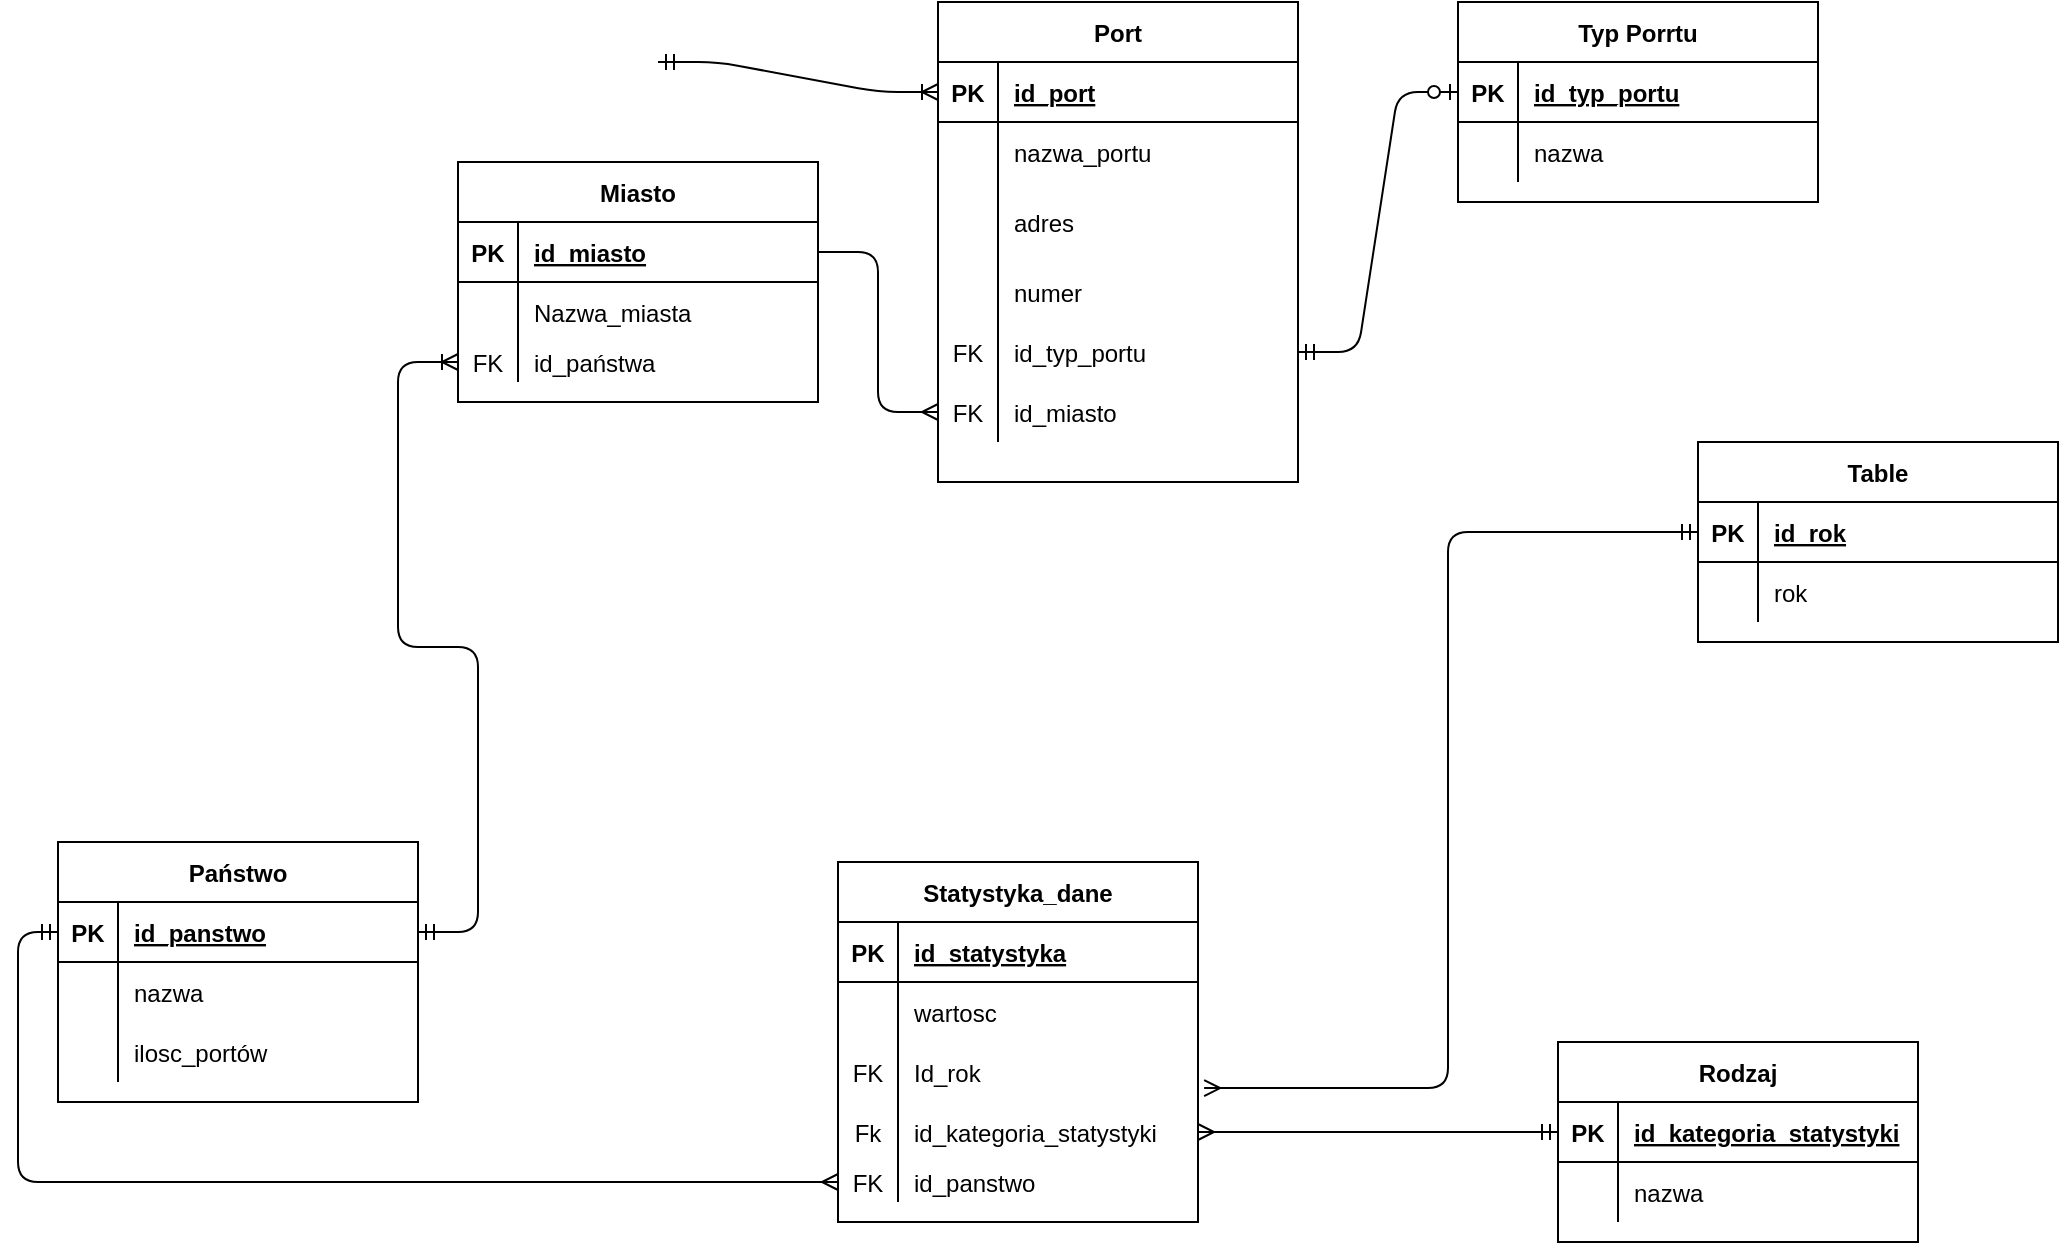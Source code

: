 <mxfile version="14.2.3" type="github">
  <diagram id="king28Wa4wDvFOfGBkRx" name="Page-1">
    <mxGraphModel dx="1422" dy="914" grid="1" gridSize="10" guides="1" tooltips="1" connect="1" arrows="1" fold="1" page="1" pageScale="1" pageWidth="1169" pageHeight="827" math="0" shadow="0">
      <root>
        <mxCell id="0" />
        <mxCell id="1" parent="0" />
        <mxCell id="K1D0XlmbZgbigHDm2ijd-8" value="" style="fontSize=12;html=1;endArrow=ERoneToMany;startArrow=ERmandOne;entryX=0;entryY=0.5;entryDx=0;entryDy=0;exitX=1;exitY=0.5;exitDx=0;exitDy=0;edgeStyle=entityRelationEdgeStyle;" parent="1" source="XOcuQOFH5wMLyC1MqPu--37" target="XOcuQOFH5wMLyC1MqPu--15" edge="1">
          <mxGeometry width="100" height="100" relative="1" as="geometry">
            <mxPoint x="350" y="120" as="sourcePoint" />
            <mxPoint x="370" y="160" as="targetPoint" />
          </mxGeometry>
        </mxCell>
        <mxCell id="vb1wHJumCxCyKyXdI1n8-16" value="Miasto" style="shape=table;startSize=30;container=1;collapsible=1;childLayout=tableLayout;fixedRows=1;rowLines=0;fontStyle=1;align=center;resizeLast=1;" parent="1" vertex="1">
          <mxGeometry x="250" y="170" width="180" height="120" as="geometry" />
        </mxCell>
        <mxCell id="vb1wHJumCxCyKyXdI1n8-17" value="" style="shape=partialRectangle;collapsible=0;dropTarget=0;pointerEvents=0;fillColor=none;top=0;left=0;bottom=1;right=0;points=[[0,0.5],[1,0.5]];portConstraint=eastwest;" parent="vb1wHJumCxCyKyXdI1n8-16" vertex="1">
          <mxGeometry y="30" width="180" height="30" as="geometry" />
        </mxCell>
        <mxCell id="vb1wHJumCxCyKyXdI1n8-18" value="PK" style="shape=partialRectangle;connectable=0;fillColor=none;top=0;left=0;bottom=0;right=0;fontStyle=1;overflow=hidden;" parent="vb1wHJumCxCyKyXdI1n8-17" vertex="1">
          <mxGeometry width="30" height="30" as="geometry" />
        </mxCell>
        <mxCell id="vb1wHJumCxCyKyXdI1n8-19" value="id_miasto" style="shape=partialRectangle;connectable=0;fillColor=none;top=0;left=0;bottom=0;right=0;align=left;spacingLeft=6;fontStyle=5;overflow=hidden;" parent="vb1wHJumCxCyKyXdI1n8-17" vertex="1">
          <mxGeometry x="30" width="150" height="30" as="geometry" />
        </mxCell>
        <mxCell id="vb1wHJumCxCyKyXdI1n8-20" value="" style="shape=partialRectangle;collapsible=0;dropTarget=0;pointerEvents=0;fillColor=none;top=0;left=0;bottom=0;right=0;points=[[0,0.5],[1,0.5]];portConstraint=eastwest;" parent="vb1wHJumCxCyKyXdI1n8-16" vertex="1">
          <mxGeometry y="60" width="180" height="30" as="geometry" />
        </mxCell>
        <mxCell id="vb1wHJumCxCyKyXdI1n8-21" value="" style="shape=partialRectangle;connectable=0;fillColor=none;top=0;left=0;bottom=0;right=0;editable=1;overflow=hidden;" parent="vb1wHJumCxCyKyXdI1n8-20" vertex="1">
          <mxGeometry width="30" height="30" as="geometry" />
        </mxCell>
        <mxCell id="vb1wHJumCxCyKyXdI1n8-22" value="Nazwa_miasta" style="shape=partialRectangle;connectable=0;fillColor=none;top=0;left=0;bottom=0;right=0;align=left;spacingLeft=6;overflow=hidden;" parent="vb1wHJumCxCyKyXdI1n8-20" vertex="1">
          <mxGeometry x="30" width="150" height="30" as="geometry" />
        </mxCell>
        <mxCell id="vb1wHJumCxCyKyXdI1n8-26" value="" style="shape=partialRectangle;collapsible=0;dropTarget=0;pointerEvents=0;fillColor=none;top=0;left=0;bottom=0;right=0;points=[[0,0.5],[1,0.5]];portConstraint=eastwest;" parent="vb1wHJumCxCyKyXdI1n8-16" vertex="1">
          <mxGeometry y="90" width="180" height="20" as="geometry" />
        </mxCell>
        <mxCell id="vb1wHJumCxCyKyXdI1n8-27" value="FK" style="shape=partialRectangle;connectable=0;fillColor=none;top=0;left=0;bottom=0;right=0;editable=1;overflow=hidden;" parent="vb1wHJumCxCyKyXdI1n8-26" vertex="1">
          <mxGeometry width="30" height="20" as="geometry" />
        </mxCell>
        <mxCell id="vb1wHJumCxCyKyXdI1n8-28" value="id_państwa" style="shape=partialRectangle;connectable=0;fillColor=none;top=0;left=0;bottom=0;right=0;align=left;spacingLeft=6;overflow=hidden;" parent="vb1wHJumCxCyKyXdI1n8-26" vertex="1">
          <mxGeometry x="30" width="150" height="20" as="geometry" />
        </mxCell>
        <mxCell id="XOcuQOFH5wMLyC1MqPu--1" value="Państwo" style="shape=table;startSize=30;container=1;collapsible=1;childLayout=tableLayout;fixedRows=1;rowLines=0;fontStyle=1;align=center;resizeLast=1;" parent="1" vertex="1">
          <mxGeometry x="50" y="510" width="180" height="130" as="geometry" />
        </mxCell>
        <mxCell id="XOcuQOFH5wMLyC1MqPu--2" value="" style="shape=partialRectangle;collapsible=0;dropTarget=0;pointerEvents=0;fillColor=none;top=0;left=0;bottom=1;right=0;points=[[0,0.5],[1,0.5]];portConstraint=eastwest;" parent="XOcuQOFH5wMLyC1MqPu--1" vertex="1">
          <mxGeometry y="30" width="180" height="30" as="geometry" />
        </mxCell>
        <mxCell id="XOcuQOFH5wMLyC1MqPu--3" value="PK" style="shape=partialRectangle;connectable=0;fillColor=none;top=0;left=0;bottom=0;right=0;fontStyle=1;overflow=hidden;" parent="XOcuQOFH5wMLyC1MqPu--2" vertex="1">
          <mxGeometry width="30" height="30" as="geometry" />
        </mxCell>
        <mxCell id="XOcuQOFH5wMLyC1MqPu--4" value="id_panstwo" style="shape=partialRectangle;connectable=0;fillColor=none;top=0;left=0;bottom=0;right=0;align=left;spacingLeft=6;fontStyle=5;overflow=hidden;" parent="XOcuQOFH5wMLyC1MqPu--2" vertex="1">
          <mxGeometry x="30" width="150" height="30" as="geometry" />
        </mxCell>
        <mxCell id="XOcuQOFH5wMLyC1MqPu--5" value="" style="shape=partialRectangle;collapsible=0;dropTarget=0;pointerEvents=0;fillColor=none;top=0;left=0;bottom=0;right=0;points=[[0,0.5],[1,0.5]];portConstraint=eastwest;" parent="XOcuQOFH5wMLyC1MqPu--1" vertex="1">
          <mxGeometry y="60" width="180" height="30" as="geometry" />
        </mxCell>
        <mxCell id="XOcuQOFH5wMLyC1MqPu--6" value="" style="shape=partialRectangle;connectable=0;fillColor=none;top=0;left=0;bottom=0;right=0;editable=1;overflow=hidden;" parent="XOcuQOFH5wMLyC1MqPu--5" vertex="1">
          <mxGeometry width="30" height="30" as="geometry" />
        </mxCell>
        <mxCell id="XOcuQOFH5wMLyC1MqPu--7" value="nazwa" style="shape=partialRectangle;connectable=0;fillColor=none;top=0;left=0;bottom=0;right=0;align=left;spacingLeft=6;overflow=hidden;" parent="XOcuQOFH5wMLyC1MqPu--5" vertex="1">
          <mxGeometry x="30" width="150" height="30" as="geometry" />
        </mxCell>
        <mxCell id="27LTRLqGeg-7tcX5e2VQ-1" style="shape=partialRectangle;collapsible=0;dropTarget=0;pointerEvents=0;fillColor=none;top=0;left=0;bottom=0;right=0;points=[[0,0.5],[1,0.5]];portConstraint=eastwest;" parent="XOcuQOFH5wMLyC1MqPu--1" vertex="1">
          <mxGeometry y="90" width="180" height="30" as="geometry" />
        </mxCell>
        <mxCell id="27LTRLqGeg-7tcX5e2VQ-2" style="shape=partialRectangle;connectable=0;fillColor=none;top=0;left=0;bottom=0;right=0;editable=1;overflow=hidden;" parent="27LTRLqGeg-7tcX5e2VQ-1" vertex="1">
          <mxGeometry width="30" height="30" as="geometry" />
        </mxCell>
        <mxCell id="27LTRLqGeg-7tcX5e2VQ-3" value="ilosc_portów" style="shape=partialRectangle;connectable=0;fillColor=none;top=0;left=0;bottom=0;right=0;align=left;spacingLeft=6;overflow=hidden;" parent="27LTRLqGeg-7tcX5e2VQ-1" vertex="1">
          <mxGeometry x="30" width="150" height="30" as="geometry" />
        </mxCell>
        <mxCell id="XOcuQOFH5wMLyC1MqPu--14" value="Port" style="shape=table;startSize=30;container=1;collapsible=1;childLayout=tableLayout;fixedRows=1;rowLines=0;fontStyle=1;align=center;resizeLast=1;" parent="1" vertex="1">
          <mxGeometry x="490" y="90" width="180" height="240" as="geometry" />
        </mxCell>
        <mxCell id="XOcuQOFH5wMLyC1MqPu--15" value="" style="shape=partialRectangle;collapsible=0;dropTarget=0;pointerEvents=0;fillColor=none;top=0;left=0;bottom=1;right=0;points=[[0,0.5],[1,0.5]];portConstraint=eastwest;" parent="XOcuQOFH5wMLyC1MqPu--14" vertex="1">
          <mxGeometry y="30" width="180" height="30" as="geometry" />
        </mxCell>
        <mxCell id="XOcuQOFH5wMLyC1MqPu--16" value="PK" style="shape=partialRectangle;connectable=0;fillColor=none;top=0;left=0;bottom=0;right=0;fontStyle=1;overflow=hidden;" parent="XOcuQOFH5wMLyC1MqPu--15" vertex="1">
          <mxGeometry width="30" height="30" as="geometry" />
        </mxCell>
        <mxCell id="XOcuQOFH5wMLyC1MqPu--17" value="id_port" style="shape=partialRectangle;connectable=0;fillColor=none;top=0;left=0;bottom=0;right=0;align=left;spacingLeft=6;fontStyle=5;overflow=hidden;" parent="XOcuQOFH5wMLyC1MqPu--15" vertex="1">
          <mxGeometry x="30" width="150" height="30" as="geometry" />
        </mxCell>
        <mxCell id="27LTRLqGeg-7tcX5e2VQ-4" style="shape=partialRectangle;collapsible=0;dropTarget=0;pointerEvents=0;fillColor=none;top=0;left=0;bottom=0;right=0;points=[[0,0.5],[1,0.5]];portConstraint=eastwest;" parent="XOcuQOFH5wMLyC1MqPu--14" vertex="1">
          <mxGeometry y="60" width="180" height="30" as="geometry" />
        </mxCell>
        <mxCell id="27LTRLqGeg-7tcX5e2VQ-5" style="shape=partialRectangle;connectable=0;fillColor=none;top=0;left=0;bottom=0;right=0;editable=1;overflow=hidden;" parent="27LTRLqGeg-7tcX5e2VQ-4" vertex="1">
          <mxGeometry width="30" height="30" as="geometry" />
        </mxCell>
        <mxCell id="27LTRLqGeg-7tcX5e2VQ-6" value="nazwa_portu" style="shape=partialRectangle;connectable=0;fillColor=none;top=0;left=0;bottom=0;right=0;align=left;spacingLeft=6;overflow=hidden;" parent="27LTRLqGeg-7tcX5e2VQ-4" vertex="1">
          <mxGeometry x="30" width="150" height="30" as="geometry" />
        </mxCell>
        <mxCell id="XOcuQOFH5wMLyC1MqPu--21" value="" style="shape=partialRectangle;collapsible=0;dropTarget=0;pointerEvents=0;fillColor=none;top=0;left=0;bottom=0;right=0;points=[[0,0.5],[1,0.5]];portConstraint=eastwest;" parent="XOcuQOFH5wMLyC1MqPu--14" vertex="1">
          <mxGeometry y="90" width="180" height="40" as="geometry" />
        </mxCell>
        <mxCell id="XOcuQOFH5wMLyC1MqPu--22" value="" style="shape=partialRectangle;connectable=0;fillColor=none;top=0;left=0;bottom=0;right=0;editable=1;overflow=hidden;" parent="XOcuQOFH5wMLyC1MqPu--21" vertex="1">
          <mxGeometry width="30" height="40" as="geometry" />
        </mxCell>
        <mxCell id="XOcuQOFH5wMLyC1MqPu--23" value="adres" style="shape=partialRectangle;connectable=0;fillColor=none;top=0;left=0;bottom=0;right=0;align=left;spacingLeft=6;overflow=hidden;" parent="XOcuQOFH5wMLyC1MqPu--21" vertex="1">
          <mxGeometry x="30" width="150" height="40" as="geometry" />
        </mxCell>
        <mxCell id="OSxYwzzNB7JkPfCSk2ZR-3" style="shape=partialRectangle;collapsible=0;dropTarget=0;pointerEvents=0;fillColor=none;top=0;left=0;bottom=0;right=0;points=[[0,0.5],[1,0.5]];portConstraint=eastwest;" vertex="1" parent="XOcuQOFH5wMLyC1MqPu--14">
          <mxGeometry y="130" width="180" height="30" as="geometry" />
        </mxCell>
        <mxCell id="OSxYwzzNB7JkPfCSk2ZR-4" style="shape=partialRectangle;connectable=0;fillColor=none;top=0;left=0;bottom=0;right=0;editable=1;overflow=hidden;" vertex="1" parent="OSxYwzzNB7JkPfCSk2ZR-3">
          <mxGeometry width="30" height="30" as="geometry" />
        </mxCell>
        <mxCell id="OSxYwzzNB7JkPfCSk2ZR-5" value="numer" style="shape=partialRectangle;connectable=0;fillColor=none;top=0;left=0;bottom=0;right=0;align=left;spacingLeft=6;overflow=hidden;" vertex="1" parent="OSxYwzzNB7JkPfCSk2ZR-3">
          <mxGeometry x="30" width="150" height="30" as="geometry" />
        </mxCell>
        <mxCell id="XOcuQOFH5wMLyC1MqPu--24" value="" style="shape=partialRectangle;collapsible=0;dropTarget=0;pointerEvents=0;fillColor=none;top=0;left=0;bottom=0;right=0;points=[[0,0.5],[1,0.5]];portConstraint=eastwest;" parent="XOcuQOFH5wMLyC1MqPu--14" vertex="1">
          <mxGeometry y="160" width="180" height="30" as="geometry" />
        </mxCell>
        <mxCell id="XOcuQOFH5wMLyC1MqPu--25" value="FK" style="shape=partialRectangle;connectable=0;fillColor=none;top=0;left=0;bottom=0;right=0;editable=1;overflow=hidden;" parent="XOcuQOFH5wMLyC1MqPu--24" vertex="1">
          <mxGeometry width="30" height="30" as="geometry" />
        </mxCell>
        <mxCell id="XOcuQOFH5wMLyC1MqPu--26" value="id_typ_portu" style="shape=partialRectangle;connectable=0;fillColor=none;top=0;left=0;bottom=0;right=0;align=left;spacingLeft=6;overflow=hidden;" parent="XOcuQOFH5wMLyC1MqPu--24" vertex="1">
          <mxGeometry x="30" width="150" height="30" as="geometry" />
        </mxCell>
        <mxCell id="OSxYwzzNB7JkPfCSk2ZR-6" style="shape=partialRectangle;collapsible=0;dropTarget=0;pointerEvents=0;fillColor=none;top=0;left=0;bottom=0;right=0;points=[[0,0.5],[1,0.5]];portConstraint=eastwest;" vertex="1" parent="XOcuQOFH5wMLyC1MqPu--14">
          <mxGeometry y="190" width="180" height="30" as="geometry" />
        </mxCell>
        <mxCell id="OSxYwzzNB7JkPfCSk2ZR-7" value="FK" style="shape=partialRectangle;connectable=0;fillColor=none;top=0;left=0;bottom=0;right=0;editable=1;overflow=hidden;" vertex="1" parent="OSxYwzzNB7JkPfCSk2ZR-6">
          <mxGeometry width="30" height="30" as="geometry" />
        </mxCell>
        <mxCell id="OSxYwzzNB7JkPfCSk2ZR-8" value="id_miasto" style="shape=partialRectangle;connectable=0;fillColor=none;top=0;left=0;bottom=0;right=0;align=left;spacingLeft=6;overflow=hidden;" vertex="1" parent="OSxYwzzNB7JkPfCSk2ZR-6">
          <mxGeometry x="30" width="150" height="30" as="geometry" />
        </mxCell>
        <mxCell id="XOcuQOFH5wMLyC1MqPu--40" value="Statystyka_dane" style="shape=table;startSize=30;container=1;collapsible=1;childLayout=tableLayout;fixedRows=1;rowLines=0;fontStyle=1;align=center;resizeLast=1;" parent="1" vertex="1">
          <mxGeometry x="440" y="520" width="180" height="180" as="geometry" />
        </mxCell>
        <mxCell id="XOcuQOFH5wMLyC1MqPu--41" value="" style="shape=partialRectangle;collapsible=0;dropTarget=0;pointerEvents=0;fillColor=none;top=0;left=0;bottom=1;right=0;points=[[0,0.5],[1,0.5]];portConstraint=eastwest;" parent="XOcuQOFH5wMLyC1MqPu--40" vertex="1">
          <mxGeometry y="30" width="180" height="30" as="geometry" />
        </mxCell>
        <mxCell id="XOcuQOFH5wMLyC1MqPu--42" value="PK" style="shape=partialRectangle;connectable=0;fillColor=none;top=0;left=0;bottom=0;right=0;fontStyle=1;overflow=hidden;" parent="XOcuQOFH5wMLyC1MqPu--41" vertex="1">
          <mxGeometry width="30" height="30" as="geometry" />
        </mxCell>
        <mxCell id="XOcuQOFH5wMLyC1MqPu--43" value="id_statystyka" style="shape=partialRectangle;connectable=0;fillColor=none;top=0;left=0;bottom=0;right=0;align=left;spacingLeft=6;fontStyle=5;overflow=hidden;" parent="XOcuQOFH5wMLyC1MqPu--41" vertex="1">
          <mxGeometry x="30" width="150" height="30" as="geometry" />
        </mxCell>
        <mxCell id="OSxYwzzNB7JkPfCSk2ZR-26" style="shape=partialRectangle;collapsible=0;dropTarget=0;pointerEvents=0;fillColor=none;top=0;left=0;bottom=0;right=0;points=[[0,0.5],[1,0.5]];portConstraint=eastwest;" vertex="1" parent="XOcuQOFH5wMLyC1MqPu--40">
          <mxGeometry y="60" width="180" height="30" as="geometry" />
        </mxCell>
        <mxCell id="OSxYwzzNB7JkPfCSk2ZR-27" style="shape=partialRectangle;connectable=0;fillColor=none;top=0;left=0;bottom=0;right=0;editable=1;overflow=hidden;" vertex="1" parent="OSxYwzzNB7JkPfCSk2ZR-26">
          <mxGeometry width="30" height="30" as="geometry" />
        </mxCell>
        <mxCell id="OSxYwzzNB7JkPfCSk2ZR-28" value="wartosc" style="shape=partialRectangle;connectable=0;fillColor=none;top=0;left=0;bottom=0;right=0;align=left;spacingLeft=6;overflow=hidden;" vertex="1" parent="OSxYwzzNB7JkPfCSk2ZR-26">
          <mxGeometry x="30" width="150" height="30" as="geometry" />
        </mxCell>
        <mxCell id="XOcuQOFH5wMLyC1MqPu--50" value="" style="shape=partialRectangle;collapsible=0;dropTarget=0;pointerEvents=0;fillColor=none;top=0;left=0;bottom=0;right=0;points=[[0,0.5],[1,0.5]];portConstraint=eastwest;" parent="XOcuQOFH5wMLyC1MqPu--40" vertex="1">
          <mxGeometry y="90" width="180" height="30" as="geometry" />
        </mxCell>
        <mxCell id="XOcuQOFH5wMLyC1MqPu--51" value="FK" style="shape=partialRectangle;connectable=0;fillColor=none;top=0;left=0;bottom=0;right=0;editable=1;overflow=hidden;" parent="XOcuQOFH5wMLyC1MqPu--50" vertex="1">
          <mxGeometry width="30" height="30" as="geometry" />
        </mxCell>
        <mxCell id="XOcuQOFH5wMLyC1MqPu--52" value="Id_rok" style="shape=partialRectangle;connectable=0;fillColor=none;top=0;left=0;bottom=0;right=0;align=left;spacingLeft=6;overflow=hidden;" parent="XOcuQOFH5wMLyC1MqPu--50" vertex="1">
          <mxGeometry x="30" width="150" height="30" as="geometry" />
        </mxCell>
        <mxCell id="XOcuQOFH5wMLyC1MqPu--44" value="" style="shape=partialRectangle;collapsible=0;dropTarget=0;pointerEvents=0;fillColor=none;top=0;left=0;bottom=0;right=0;points=[[0,0.5],[1,0.5]];portConstraint=eastwest;" parent="XOcuQOFH5wMLyC1MqPu--40" vertex="1">
          <mxGeometry y="120" width="180" height="30" as="geometry" />
        </mxCell>
        <mxCell id="XOcuQOFH5wMLyC1MqPu--45" value="Fk" style="shape=partialRectangle;connectable=0;fillColor=none;top=0;left=0;bottom=0;right=0;editable=1;overflow=hidden;" parent="XOcuQOFH5wMLyC1MqPu--44" vertex="1">
          <mxGeometry width="30" height="30" as="geometry" />
        </mxCell>
        <mxCell id="XOcuQOFH5wMLyC1MqPu--46" value="id_kategoria_statystyki" style="shape=partialRectangle;connectable=0;fillColor=none;top=0;left=0;bottom=0;right=0;align=left;spacingLeft=6;overflow=hidden;" parent="XOcuQOFH5wMLyC1MqPu--44" vertex="1">
          <mxGeometry x="30" width="150" height="30" as="geometry" />
        </mxCell>
        <mxCell id="XOcuQOFH5wMLyC1MqPu--47" value="" style="shape=partialRectangle;collapsible=0;dropTarget=0;pointerEvents=0;fillColor=none;top=0;left=0;bottom=0;right=0;points=[[0,0.5],[1,0.5]];portConstraint=eastwest;" parent="XOcuQOFH5wMLyC1MqPu--40" vertex="1">
          <mxGeometry y="150" width="180" height="20" as="geometry" />
        </mxCell>
        <mxCell id="XOcuQOFH5wMLyC1MqPu--48" value="FK" style="shape=partialRectangle;connectable=0;fillColor=none;top=0;left=0;bottom=0;right=0;editable=1;overflow=hidden;" parent="XOcuQOFH5wMLyC1MqPu--47" vertex="1">
          <mxGeometry width="30" height="20" as="geometry" />
        </mxCell>
        <mxCell id="XOcuQOFH5wMLyC1MqPu--49" value="id_panstwo" style="shape=partialRectangle;connectable=0;fillColor=none;top=0;left=0;bottom=0;right=0;align=left;spacingLeft=6;overflow=hidden;" parent="XOcuQOFH5wMLyC1MqPu--47" vertex="1">
          <mxGeometry x="30" width="150" height="20" as="geometry" />
        </mxCell>
        <mxCell id="XOcuQOFH5wMLyC1MqPu--55" value="" style="edgeStyle=entityRelationEdgeStyle;fontSize=12;html=1;endArrow=ERoneToMany;startArrow=ERmandOne;jumpStyle=gap;exitX=1;exitY=0.5;exitDx=0;exitDy=0;entryX=0;entryY=0.5;entryDx=0;entryDy=0;" parent="1" source="XOcuQOFH5wMLyC1MqPu--2" edge="1" target="vb1wHJumCxCyKyXdI1n8-26">
          <mxGeometry width="100" height="100" relative="1" as="geometry">
            <mxPoint x="100" y="620" as="sourcePoint" />
            <mxPoint x="210" y="410" as="targetPoint" />
          </mxGeometry>
        </mxCell>
        <mxCell id="XOcuQOFH5wMLyC1MqPu--57" value="Rodzaj" style="shape=table;startSize=30;container=1;collapsible=1;childLayout=tableLayout;fixedRows=1;rowLines=0;fontStyle=1;align=center;resizeLast=1;" parent="1" vertex="1">
          <mxGeometry x="800" y="610" width="180" height="100" as="geometry" />
        </mxCell>
        <mxCell id="XOcuQOFH5wMLyC1MqPu--58" value="" style="shape=partialRectangle;collapsible=0;dropTarget=0;pointerEvents=0;fillColor=none;top=0;left=0;bottom=1;right=0;points=[[0,0.5],[1,0.5]];portConstraint=eastwest;" parent="XOcuQOFH5wMLyC1MqPu--57" vertex="1">
          <mxGeometry y="30" width="180" height="30" as="geometry" />
        </mxCell>
        <mxCell id="XOcuQOFH5wMLyC1MqPu--59" value="PK" style="shape=partialRectangle;connectable=0;fillColor=none;top=0;left=0;bottom=0;right=0;fontStyle=1;overflow=hidden;" parent="XOcuQOFH5wMLyC1MqPu--58" vertex="1">
          <mxGeometry width="30" height="30" as="geometry" />
        </mxCell>
        <mxCell id="XOcuQOFH5wMLyC1MqPu--60" value="id_kategoria_statystyki" style="shape=partialRectangle;connectable=0;fillColor=none;top=0;left=0;bottom=0;right=0;align=left;spacingLeft=6;fontStyle=5;overflow=hidden;" parent="XOcuQOFH5wMLyC1MqPu--58" vertex="1">
          <mxGeometry x="30" width="150" height="30" as="geometry" />
        </mxCell>
        <mxCell id="XOcuQOFH5wMLyC1MqPu--61" value="" style="shape=partialRectangle;collapsible=0;dropTarget=0;pointerEvents=0;fillColor=none;top=0;left=0;bottom=0;right=0;points=[[0,0.5],[1,0.5]];portConstraint=eastwest;" parent="XOcuQOFH5wMLyC1MqPu--57" vertex="1">
          <mxGeometry y="60" width="180" height="30" as="geometry" />
        </mxCell>
        <mxCell id="XOcuQOFH5wMLyC1MqPu--62" value="" style="shape=partialRectangle;connectable=0;fillColor=none;top=0;left=0;bottom=0;right=0;editable=1;overflow=hidden;" parent="XOcuQOFH5wMLyC1MqPu--61" vertex="1">
          <mxGeometry width="30" height="30" as="geometry" />
        </mxCell>
        <mxCell id="XOcuQOFH5wMLyC1MqPu--63" value="nazwa" style="shape=partialRectangle;connectable=0;fillColor=none;top=0;left=0;bottom=0;right=0;align=left;spacingLeft=6;overflow=hidden;" parent="XOcuQOFH5wMLyC1MqPu--61" vertex="1">
          <mxGeometry x="30" width="150" height="30" as="geometry" />
        </mxCell>
        <mxCell id="XOcuQOFH5wMLyC1MqPu--70" value="" style="edgeStyle=entityRelationEdgeStyle;fontSize=12;html=1;endArrow=ERmandOne;startArrow=ERmany;exitX=1;exitY=0.5;exitDx=0;exitDy=0;entryX=0;entryY=0.5;entryDx=0;entryDy=0;endFill=0;startFill=0;" parent="1" source="XOcuQOFH5wMLyC1MqPu--44" target="XOcuQOFH5wMLyC1MqPu--58" edge="1">
          <mxGeometry width="100" height="100" relative="1" as="geometry">
            <mxPoint x="880" y="430" as="sourcePoint" />
            <mxPoint x="980" y="330" as="targetPoint" />
          </mxGeometry>
        </mxCell>
        <mxCell id="XOcuQOFH5wMLyC1MqPu--71" value="Typ Porrtu" style="shape=table;startSize=30;container=1;collapsible=1;childLayout=tableLayout;fixedRows=1;rowLines=0;fontStyle=1;align=center;resizeLast=1;" parent="1" vertex="1">
          <mxGeometry x="750" y="90" width="180" height="100" as="geometry" />
        </mxCell>
        <mxCell id="XOcuQOFH5wMLyC1MqPu--72" value="" style="shape=partialRectangle;collapsible=0;dropTarget=0;pointerEvents=0;fillColor=none;top=0;left=0;bottom=1;right=0;points=[[0,0.5],[1,0.5]];portConstraint=eastwest;" parent="XOcuQOFH5wMLyC1MqPu--71" vertex="1">
          <mxGeometry y="30" width="180" height="30" as="geometry" />
        </mxCell>
        <mxCell id="XOcuQOFH5wMLyC1MqPu--73" value="PK" style="shape=partialRectangle;connectable=0;fillColor=none;top=0;left=0;bottom=0;right=0;fontStyle=1;overflow=hidden;" parent="XOcuQOFH5wMLyC1MqPu--72" vertex="1">
          <mxGeometry width="30" height="30" as="geometry" />
        </mxCell>
        <mxCell id="XOcuQOFH5wMLyC1MqPu--74" value="id_typ_portu" style="shape=partialRectangle;connectable=0;fillColor=none;top=0;left=0;bottom=0;right=0;align=left;spacingLeft=6;fontStyle=5;overflow=hidden;" parent="XOcuQOFH5wMLyC1MqPu--72" vertex="1">
          <mxGeometry x="30" width="150" height="30" as="geometry" />
        </mxCell>
        <mxCell id="XOcuQOFH5wMLyC1MqPu--75" value="" style="shape=partialRectangle;collapsible=0;dropTarget=0;pointerEvents=0;fillColor=none;top=0;left=0;bottom=0;right=0;points=[[0,0.5],[1,0.5]];portConstraint=eastwest;" parent="XOcuQOFH5wMLyC1MqPu--71" vertex="1">
          <mxGeometry y="60" width="180" height="30" as="geometry" />
        </mxCell>
        <mxCell id="XOcuQOFH5wMLyC1MqPu--76" value="" style="shape=partialRectangle;connectable=0;fillColor=none;top=0;left=0;bottom=0;right=0;editable=1;overflow=hidden;" parent="XOcuQOFH5wMLyC1MqPu--75" vertex="1">
          <mxGeometry width="30" height="30" as="geometry" />
        </mxCell>
        <mxCell id="XOcuQOFH5wMLyC1MqPu--77" value="nazwa" style="shape=partialRectangle;connectable=0;fillColor=none;top=0;left=0;bottom=0;right=0;align=left;spacingLeft=6;overflow=hidden;" parent="XOcuQOFH5wMLyC1MqPu--75" vertex="1">
          <mxGeometry x="30" width="150" height="30" as="geometry" />
        </mxCell>
        <mxCell id="XOcuQOFH5wMLyC1MqPu--84" value="" style="edgeStyle=entityRelationEdgeStyle;fontSize=12;html=1;endArrow=ERzeroToOne;startArrow=ERmandOne;exitX=1;exitY=0.5;exitDx=0;exitDy=0;entryX=0;entryY=0.5;entryDx=0;entryDy=0;" parent="1" source="XOcuQOFH5wMLyC1MqPu--24" target="XOcuQOFH5wMLyC1MqPu--72" edge="1">
          <mxGeometry width="100" height="100" relative="1" as="geometry">
            <mxPoint x="560" y="410" as="sourcePoint" />
            <mxPoint x="660" y="310" as="targetPoint" />
          </mxGeometry>
        </mxCell>
        <mxCell id="OSxYwzzNB7JkPfCSk2ZR-12" style="edgeStyle=orthogonalEdgeStyle;rounded=1;orthogonalLoop=1;jettySize=auto;html=1;exitX=1;exitY=0.5;exitDx=0;exitDy=0;entryX=0;entryY=0.5;entryDx=0;entryDy=0;endArrow=ERmany;endFill=0;" edge="1" parent="1" source="vb1wHJumCxCyKyXdI1n8-17" target="OSxYwzzNB7JkPfCSk2ZR-6">
          <mxGeometry relative="1" as="geometry" />
        </mxCell>
        <mxCell id="OSxYwzzNB7JkPfCSk2ZR-13" value="Table" style="shape=table;startSize=30;container=1;collapsible=1;childLayout=tableLayout;fixedRows=1;rowLines=0;fontStyle=1;align=center;resizeLast=1;" vertex="1" parent="1">
          <mxGeometry x="870" y="310" width="180" height="100" as="geometry" />
        </mxCell>
        <mxCell id="OSxYwzzNB7JkPfCSk2ZR-14" value="" style="shape=partialRectangle;collapsible=0;dropTarget=0;pointerEvents=0;fillColor=none;top=0;left=0;bottom=1;right=0;points=[[0,0.5],[1,0.5]];portConstraint=eastwest;" vertex="1" parent="OSxYwzzNB7JkPfCSk2ZR-13">
          <mxGeometry y="30" width="180" height="30" as="geometry" />
        </mxCell>
        <mxCell id="OSxYwzzNB7JkPfCSk2ZR-15" value="PK" style="shape=partialRectangle;connectable=0;fillColor=none;top=0;left=0;bottom=0;right=0;fontStyle=1;overflow=hidden;" vertex="1" parent="OSxYwzzNB7JkPfCSk2ZR-14">
          <mxGeometry width="30" height="30" as="geometry" />
        </mxCell>
        <mxCell id="OSxYwzzNB7JkPfCSk2ZR-16" value="id_rok" style="shape=partialRectangle;connectable=0;fillColor=none;top=0;left=0;bottom=0;right=0;align=left;spacingLeft=6;fontStyle=5;overflow=hidden;" vertex="1" parent="OSxYwzzNB7JkPfCSk2ZR-14">
          <mxGeometry x="30" width="150" height="30" as="geometry" />
        </mxCell>
        <mxCell id="OSxYwzzNB7JkPfCSk2ZR-17" value="" style="shape=partialRectangle;collapsible=0;dropTarget=0;pointerEvents=0;fillColor=none;top=0;left=0;bottom=0;right=0;points=[[0,0.5],[1,0.5]];portConstraint=eastwest;" vertex="1" parent="OSxYwzzNB7JkPfCSk2ZR-13">
          <mxGeometry y="60" width="180" height="30" as="geometry" />
        </mxCell>
        <mxCell id="OSxYwzzNB7JkPfCSk2ZR-18" value="" style="shape=partialRectangle;connectable=0;fillColor=none;top=0;left=0;bottom=0;right=0;editable=1;overflow=hidden;" vertex="1" parent="OSxYwzzNB7JkPfCSk2ZR-17">
          <mxGeometry width="30" height="30" as="geometry" />
        </mxCell>
        <mxCell id="OSxYwzzNB7JkPfCSk2ZR-19" value="rok" style="shape=partialRectangle;connectable=0;fillColor=none;top=0;left=0;bottom=0;right=0;align=left;spacingLeft=6;overflow=hidden;" vertex="1" parent="OSxYwzzNB7JkPfCSk2ZR-17">
          <mxGeometry x="30" width="150" height="30" as="geometry" />
        </mxCell>
        <mxCell id="OSxYwzzNB7JkPfCSk2ZR-32" style="edgeStyle=orthogonalEdgeStyle;rounded=1;orthogonalLoop=1;jettySize=auto;html=1;entryX=0;entryY=0.5;entryDx=0;entryDy=0;endArrow=ERmany;endFill=0;startArrow=ERmandOne;startFill=0;exitX=0;exitY=0.5;exitDx=0;exitDy=0;" edge="1" parent="1" source="XOcuQOFH5wMLyC1MqPu--2" target="XOcuQOFH5wMLyC1MqPu--47">
          <mxGeometry relative="1" as="geometry">
            <mxPoint x="370" y="500" as="sourcePoint" />
          </mxGeometry>
        </mxCell>
        <mxCell id="OSxYwzzNB7JkPfCSk2ZR-33" style="edgeStyle=orthogonalEdgeStyle;rounded=1;orthogonalLoop=1;jettySize=auto;html=1;exitX=0;exitY=0.5;exitDx=0;exitDy=0;entryX=1.017;entryY=0.767;entryDx=0;entryDy=0;entryPerimeter=0;startArrow=ERmandOne;startFill=0;endArrow=ERmany;endFill=0;" edge="1" parent="1" source="OSxYwzzNB7JkPfCSk2ZR-14" target="XOcuQOFH5wMLyC1MqPu--50">
          <mxGeometry relative="1" as="geometry" />
        </mxCell>
      </root>
    </mxGraphModel>
  </diagram>
</mxfile>
